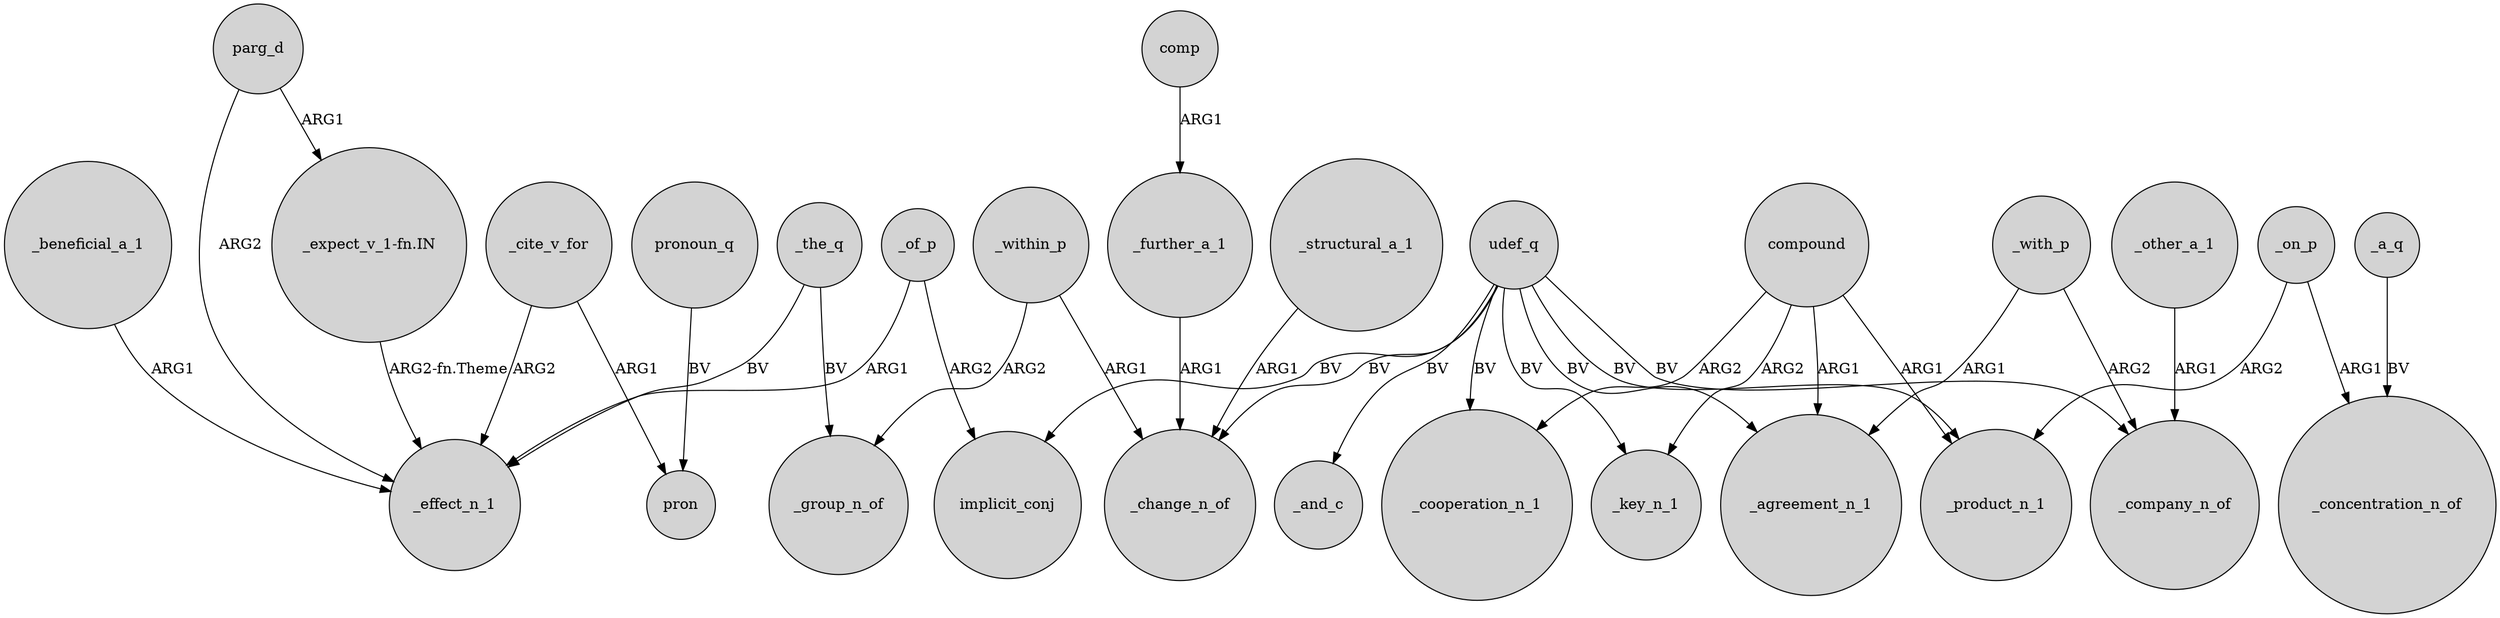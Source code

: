 digraph {
	node [shape=circle style=filled]
	_of_p -> _effect_n_1 [label=ARG1]
	compound -> _product_n_1 [label=ARG1]
	_cite_v_for -> pron [label=ARG1]
	compound -> _key_n_1 [label=ARG2]
	_within_p -> _group_n_of [label=ARG2]
	_cite_v_for -> _effect_n_1 [label=ARG2]
	udef_q -> _key_n_1 [label=BV]
	compound -> _cooperation_n_1 [label=ARG2]
	parg_d -> _effect_n_1 [label=ARG2]
	_on_p -> _concentration_n_of [label=ARG1]
	_on_p -> _product_n_1 [label=ARG2]
	_within_p -> _change_n_of [label=ARG1]
	_the_q -> _group_n_of [label=BV]
	udef_q -> implicit_conj [label=BV]
	udef_q -> _agreement_n_1 [label=BV]
	pronoun_q -> pron [label=BV]
	udef_q -> _change_n_of [label=BV]
	_the_q -> _effect_n_1 [label=BV]
	comp -> _further_a_1 [label=ARG1]
	_with_p -> _company_n_of [label=ARG2]
	_further_a_1 -> _change_n_of [label=ARG1]
	parg_d -> "_expect_v_1-fn.IN" [label=ARG1]
	_structural_a_1 -> _change_n_of [label=ARG1]
	compound -> _agreement_n_1 [label=ARG1]
	udef_q -> _cooperation_n_1 [label=BV]
	_of_p -> implicit_conj [label=ARG2]
	_a_q -> _concentration_n_of [label=BV]
	udef_q -> _product_n_1 [label=BV]
	_with_p -> _agreement_n_1 [label=ARG1]
	_other_a_1 -> _company_n_of [label=ARG1]
	_beneficial_a_1 -> _effect_n_1 [label=ARG1]
	udef_q -> _company_n_of [label=BV]
	udef_q -> _and_c [label=BV]
	"_expect_v_1-fn.IN" -> _effect_n_1 [label="ARG2-fn.Theme"]
}
